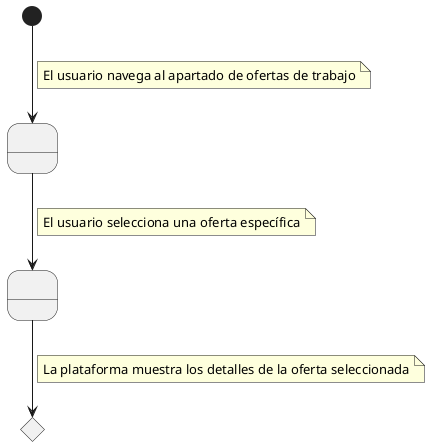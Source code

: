 @startuml
state " " as Estado1
state " " as Estado2


state Condicion1 <<choice>>

[*] --> Estado1
    note on link
        El usuario navega al apartado de ofertas de trabajo
    end note
Estado1 --> Estado2
    note on link
        El usuario selecciona una oferta específica
    end note
Estado2 --> Condicion1
    note on link
        La plataforma muestra los detalles de la oferta seleccionada
    end note
@enduml